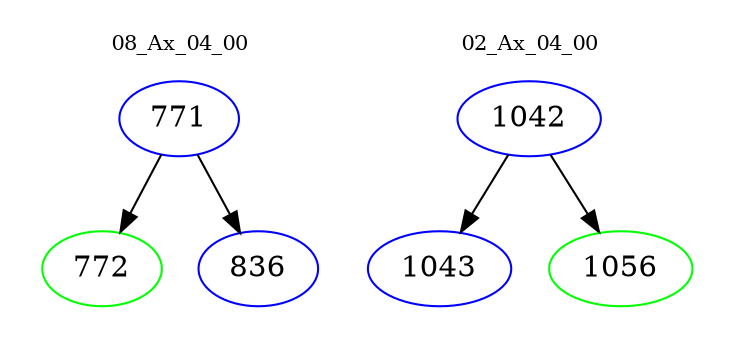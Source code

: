 digraph{
subgraph cluster_0 {
color = white
label = "08_Ax_04_00";
fontsize=10;
T0_771 [label="771", color="blue"]
T0_771 -> T0_772 [color="black"]
T0_772 [label="772", color="green"]
T0_771 -> T0_836 [color="black"]
T0_836 [label="836", color="blue"]
}
subgraph cluster_1 {
color = white
label = "02_Ax_04_00";
fontsize=10;
T1_1042 [label="1042", color="blue"]
T1_1042 -> T1_1043 [color="black"]
T1_1043 [label="1043", color="blue"]
T1_1042 -> T1_1056 [color="black"]
T1_1056 [label="1056", color="green"]
}
}
